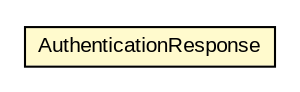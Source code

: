 #!/usr/local/bin/dot
#
# Class diagram 
# Generated by UMLGraph version R5_6-24-gf6e263 (http://www.umlgraph.org/)
#

digraph G {
	edge [fontname="arial",fontsize=10,labelfontname="arial",labelfontsize=10];
	node [fontname="arial",fontsize=10,shape=plaintext];
	nodesep=0.25;
	ranksep=0.5;
	// net.trajano.openidconnect.auth.AuthenticationResponse
	c2225 [label=<<table title="net.trajano.openidconnect.auth.AuthenticationResponse" border="0" cellborder="1" cellspacing="0" cellpadding="2" port="p" bgcolor="lemonChiffon" href="./AuthenticationResponse.html">
		<tr><td><table border="0" cellspacing="0" cellpadding="1">
<tr><td align="center" balign="center"> AuthenticationResponse </td></tr>
		</table></td></tr>
		</table>>, URL="./AuthenticationResponse.html", fontname="arial", fontcolor="black", fontsize=10.0];
}

